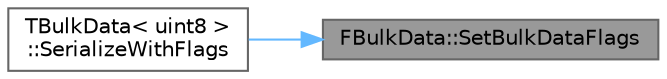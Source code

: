 digraph "FBulkData::SetBulkDataFlags"
{
 // INTERACTIVE_SVG=YES
 // LATEX_PDF_SIZE
  bgcolor="transparent";
  edge [fontname=Helvetica,fontsize=10,labelfontname=Helvetica,labelfontsize=10];
  node [fontname=Helvetica,fontsize=10,shape=box,height=0.2,width=0.4];
  rankdir="RL";
  Node1 [id="Node000001",label="FBulkData::SetBulkDataFlags",height=0.2,width=0.4,color="gray40", fillcolor="grey60", style="filled", fontcolor="black",tooltip="Enables the given flags without affecting any previously set flags."];
  Node1 -> Node2 [id="edge1_Node000001_Node000002",dir="back",color="steelblue1",style="solid",tooltip=" "];
  Node2 [id="Node000002",label="TBulkData\< uint8 \>\l::SerializeWithFlags",height=0.2,width=0.4,color="grey40", fillcolor="white", style="filled",URL="$df/da2/classTBulkData.html#a1320a8885d41b5acc6f69cc075cfc82a",tooltip=" "];
}
